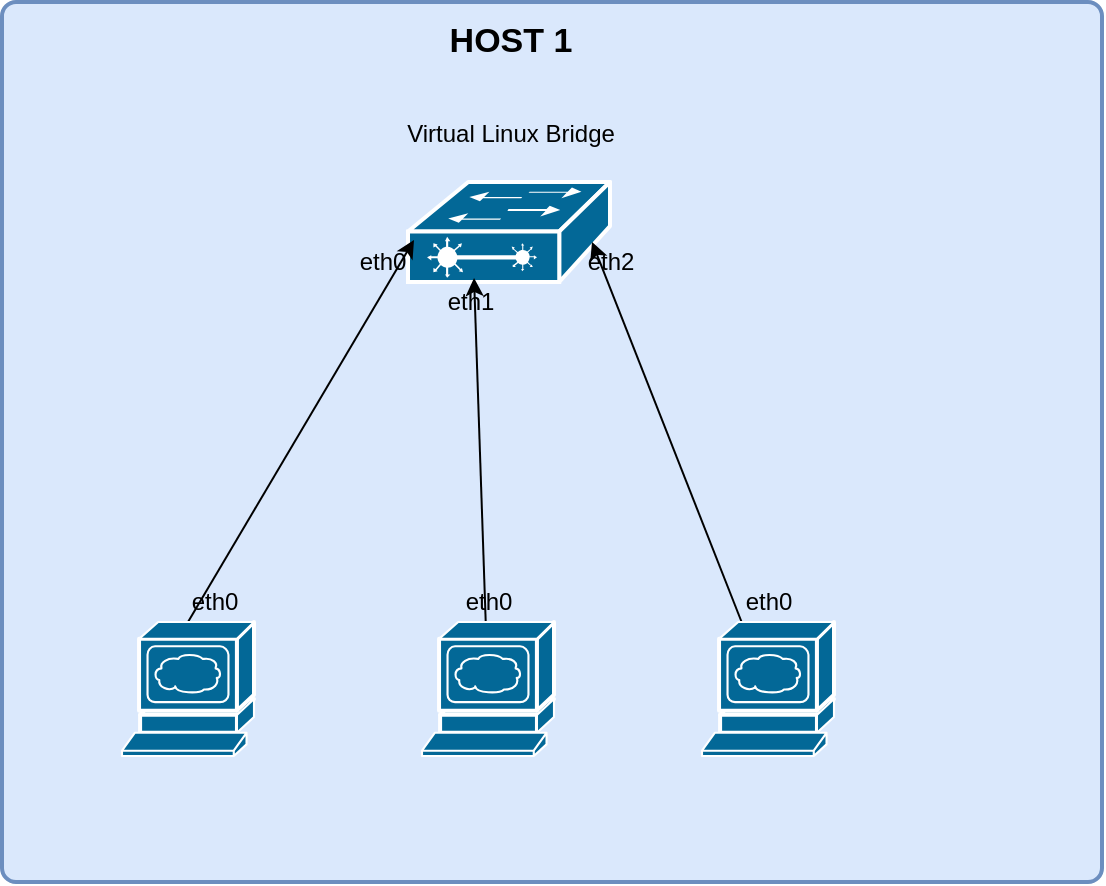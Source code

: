 <mxfile version="15.7.3" type="github">
  <diagram id="-w3jM8gkj0r7E4O4dPZ2" name="Page-1">
    <mxGraphModel dx="1422" dy="762" grid="1" gridSize="10" guides="1" tooltips="1" connect="1" arrows="1" fold="1" page="1" pageScale="1" pageWidth="827" pageHeight="1169" math="0" shadow="0">
      <root>
        <mxCell id="0" />
        <mxCell id="1" parent="0" />
        <mxCell id="2Jl1TyK4nRtWYxotQvZU-1" value="" style="rounded=1;whiteSpace=wrap;html=1;absoluteArcSize=1;arcSize=14;strokeWidth=2;fillColor=#dae8fc;strokeColor=#6c8ebf;" vertex="1" parent="1">
          <mxGeometry x="110" y="30" width="550" height="440" as="geometry" />
        </mxCell>
        <mxCell id="2Jl1TyK4nRtWYxotQvZU-2" value="&lt;font style=&quot;font-size: 17px&quot;&gt;&lt;b&gt;HOST 1&lt;/b&gt;&lt;/font&gt;" style="text;html=1;resizable=0;autosize=1;align=center;verticalAlign=middle;points=[];fillColor=none;strokeColor=none;rounded=0;" vertex="1" parent="1">
          <mxGeometry x="323.5" y="40" width="80" height="20" as="geometry" />
        </mxCell>
        <mxCell id="2Jl1TyK4nRtWYxotQvZU-4" value="" style="shape=mxgraph.cisco.switches.layer_2_remote_switch;sketch=0;html=1;pointerEvents=1;dashed=0;fillColor=#036897;strokeColor=#ffffff;strokeWidth=2;verticalLabelPosition=bottom;verticalAlign=top;align=center;outlineConnect=0;fontSize=17;" vertex="1" parent="1">
          <mxGeometry x="313" y="120" width="101" height="50" as="geometry" />
        </mxCell>
        <mxCell id="2Jl1TyK4nRtWYxotQvZU-5" value="&lt;font style=&quot;font-size: 12px&quot;&gt;Virtual Linux Bridge&lt;/font&gt;" style="text;html=1;resizable=0;autosize=1;align=center;verticalAlign=middle;points=[];fillColor=none;strokeColor=none;rounded=0;fontSize=17;" vertex="1" parent="1">
          <mxGeometry x="303.5" y="80" width="120" height="30" as="geometry" />
        </mxCell>
        <mxCell id="2Jl1TyK4nRtWYxotQvZU-15" style="edgeStyle=none;rounded=0;orthogonalLoop=1;jettySize=auto;html=1;exitX=0.5;exitY=0;exitDx=0;exitDy=0;exitPerimeter=0;entryX=0.9;entryY=-0.05;entryDx=0;entryDy=0;entryPerimeter=0;fontSize=12;" edge="1" parent="1" source="2Jl1TyK4nRtWYxotQvZU-6" target="2Jl1TyK4nRtWYxotQvZU-9">
          <mxGeometry relative="1" as="geometry" />
        </mxCell>
        <mxCell id="2Jl1TyK4nRtWYxotQvZU-6" value="" style="shape=mxgraph.cisco.servers.www_server;sketch=0;html=1;pointerEvents=1;dashed=0;fillColor=#036897;strokeColor=#ffffff;strokeWidth=2;verticalLabelPosition=bottom;verticalAlign=top;align=center;outlineConnect=0;fontSize=12;" vertex="1" parent="1">
          <mxGeometry x="170" y="340" width="66" height="67" as="geometry" />
        </mxCell>
        <mxCell id="2Jl1TyK4nRtWYxotQvZU-16" style="edgeStyle=none;rounded=0;orthogonalLoop=1;jettySize=auto;html=1;entryX=0.563;entryY=-0.1;entryDx=0;entryDy=0;entryPerimeter=0;fontSize=12;" edge="1" parent="1" source="2Jl1TyK4nRtWYxotQvZU-7" target="2Jl1TyK4nRtWYxotQvZU-10">
          <mxGeometry relative="1" as="geometry" />
        </mxCell>
        <mxCell id="2Jl1TyK4nRtWYxotQvZU-7" value="" style="shape=mxgraph.cisco.servers.www_server;sketch=0;html=1;pointerEvents=1;dashed=0;fillColor=#036897;strokeColor=#ffffff;strokeWidth=2;verticalLabelPosition=bottom;verticalAlign=top;align=center;outlineConnect=0;fontSize=12;" vertex="1" parent="1">
          <mxGeometry x="320" y="340" width="66" height="67" as="geometry" />
        </mxCell>
        <mxCell id="2Jl1TyK4nRtWYxotQvZU-20" style="edgeStyle=none;rounded=0;orthogonalLoop=1;jettySize=auto;html=1;entryX=0.275;entryY=0;entryDx=0;entryDy=0;entryPerimeter=0;fontSize=12;" edge="1" parent="1" source="2Jl1TyK4nRtWYxotQvZU-8" target="2Jl1TyK4nRtWYxotQvZU-11">
          <mxGeometry relative="1" as="geometry" />
        </mxCell>
        <mxCell id="2Jl1TyK4nRtWYxotQvZU-8" value="" style="shape=mxgraph.cisco.servers.www_server;sketch=0;html=1;pointerEvents=1;dashed=0;fillColor=#036897;strokeColor=#ffffff;strokeWidth=2;verticalLabelPosition=bottom;verticalAlign=top;align=center;outlineConnect=0;fontSize=12;" vertex="1" parent="1">
          <mxGeometry x="460" y="340" width="66" height="67" as="geometry" />
        </mxCell>
        <mxCell id="2Jl1TyK4nRtWYxotQvZU-9" value="eth0" style="text;html=1;resizable=0;autosize=1;align=center;verticalAlign=middle;points=[];fillColor=none;strokeColor=none;rounded=0;fontSize=12;" vertex="1" parent="1">
          <mxGeometry x="280" y="150" width="40" height="20" as="geometry" />
        </mxCell>
        <mxCell id="2Jl1TyK4nRtWYxotQvZU-10" value="eth1" style="text;html=1;resizable=0;autosize=1;align=center;verticalAlign=middle;points=[];fillColor=none;strokeColor=none;rounded=0;fontSize=12;" vertex="1" parent="1">
          <mxGeometry x="323.5" y="170" width="40" height="20" as="geometry" />
        </mxCell>
        <mxCell id="2Jl1TyK4nRtWYxotQvZU-11" value="eth2" style="text;html=1;resizable=0;autosize=1;align=center;verticalAlign=middle;points=[];fillColor=none;strokeColor=none;rounded=0;fontSize=12;" vertex="1" parent="1">
          <mxGeometry x="394" y="150" width="40" height="20" as="geometry" />
        </mxCell>
        <mxCell id="2Jl1TyK4nRtWYxotQvZU-12" value="eth0" style="text;html=1;resizable=0;autosize=1;align=center;verticalAlign=middle;points=[];fillColor=none;strokeColor=none;rounded=0;fontSize=12;" vertex="1" parent="1">
          <mxGeometry x="196" y="320" width="40" height="20" as="geometry" />
        </mxCell>
        <mxCell id="2Jl1TyK4nRtWYxotQvZU-13" value="eth0" style="text;html=1;resizable=0;autosize=1;align=center;verticalAlign=middle;points=[];fillColor=none;strokeColor=none;rounded=0;fontSize=12;" vertex="1" parent="1">
          <mxGeometry x="333" y="320" width="40" height="20" as="geometry" />
        </mxCell>
        <mxCell id="2Jl1TyK4nRtWYxotQvZU-17" value="" style="edgeStyle=none;rounded=0;orthogonalLoop=1;jettySize=auto;html=1;fontSize=12;" edge="1" parent="1" source="2Jl1TyK4nRtWYxotQvZU-14" target="2Jl1TyK4nRtWYxotQvZU-8">
          <mxGeometry relative="1" as="geometry" />
        </mxCell>
        <mxCell id="2Jl1TyK4nRtWYxotQvZU-14" value="eth0" style="text;html=1;resizable=0;autosize=1;align=center;verticalAlign=middle;points=[];fillColor=none;strokeColor=none;rounded=0;fontSize=12;" vertex="1" parent="1">
          <mxGeometry x="473" y="320" width="40" height="20" as="geometry" />
        </mxCell>
      </root>
    </mxGraphModel>
  </diagram>
</mxfile>
